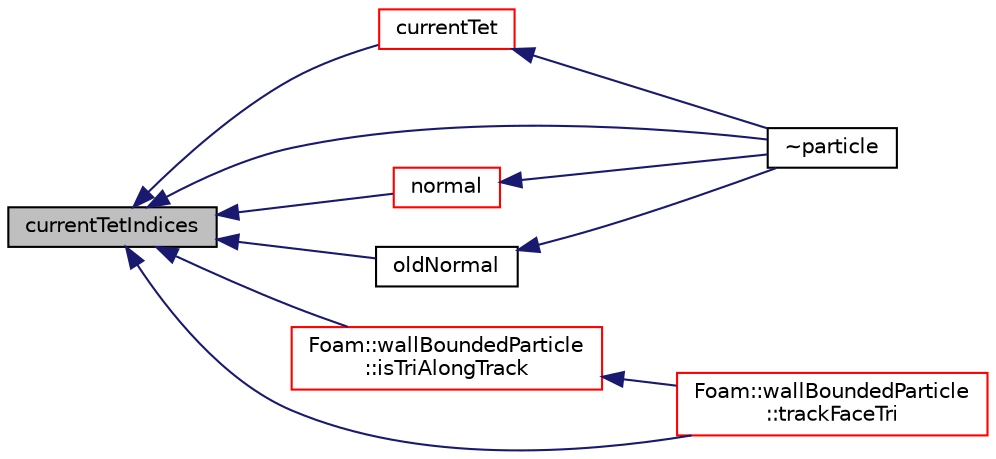 digraph "currentTetIndices"
{
  bgcolor="transparent";
  edge [fontname="Helvetica",fontsize="10",labelfontname="Helvetica",labelfontsize="10"];
  node [fontname="Helvetica",fontsize="10",shape=record];
  rankdir="LR";
  Node1 [label="currentTetIndices",height=0.2,width=0.4,color="black", fillcolor="grey75", style="filled", fontcolor="black"];
  Node1 -> Node2 [dir="back",color="midnightblue",fontsize="10",style="solid",fontname="Helvetica"];
  Node2 [label="currentTet",height=0.2,width=0.4,color="red",URL="$a01812.html#abf255c0dee628f603584a5f29c157931",tooltip="Return the geometry of the current tet that the. "];
  Node2 -> Node3 [dir="back",color="midnightblue",fontsize="10",style="solid",fontname="Helvetica"];
  Node3 [label="~particle",height=0.2,width=0.4,color="black",URL="$a01812.html#a21cc76910d09c0550f6ce9f2ed3b2f52",tooltip="Destructor. "];
  Node1 -> Node4 [dir="back",color="midnightblue",fontsize="10",style="solid",fontname="Helvetica"];
  Node4 [label="Foam::wallBoundedParticle\l::isTriAlongTrack",height=0.2,width=0.4,color="red",URL="$a02923.html#a92114475fe764fd1e7e09cc4d4873edb",tooltip="Is current triangle in the track direction. "];
  Node4 -> Node5 [dir="back",color="midnightblue",fontsize="10",style="solid",fontname="Helvetica"];
  Node5 [label="Foam::wallBoundedParticle\l::trackFaceTri",height=0.2,width=0.4,color="red",URL="$a02923.html#ace2556eafc9c11fe6680a512cd5b4120",tooltip="Track through single triangle. "];
  Node1 -> Node6 [dir="back",color="midnightblue",fontsize="10",style="solid",fontname="Helvetica"];
  Node6 [label="normal",height=0.2,width=0.4,color="red",URL="$a01812.html#a963c106e06be61ecce2fde38b05b5989",tooltip="Return the normal of the tri on tetFacei_ for the. "];
  Node6 -> Node3 [dir="back",color="midnightblue",fontsize="10",style="solid",fontname="Helvetica"];
  Node1 -> Node7 [dir="back",color="midnightblue",fontsize="10",style="solid",fontname="Helvetica"];
  Node7 [label="oldNormal",height=0.2,width=0.4,color="black",URL="$a01812.html#ae41795b0561634f5984d70efef53ab30",tooltip="Return the normal of the tri on tetFacei_ for the. "];
  Node7 -> Node3 [dir="back",color="midnightblue",fontsize="10",style="solid",fontname="Helvetica"];
  Node1 -> Node5 [dir="back",color="midnightblue",fontsize="10",style="solid",fontname="Helvetica"];
  Node1 -> Node3 [dir="back",color="midnightblue",fontsize="10",style="solid",fontname="Helvetica"];
}
